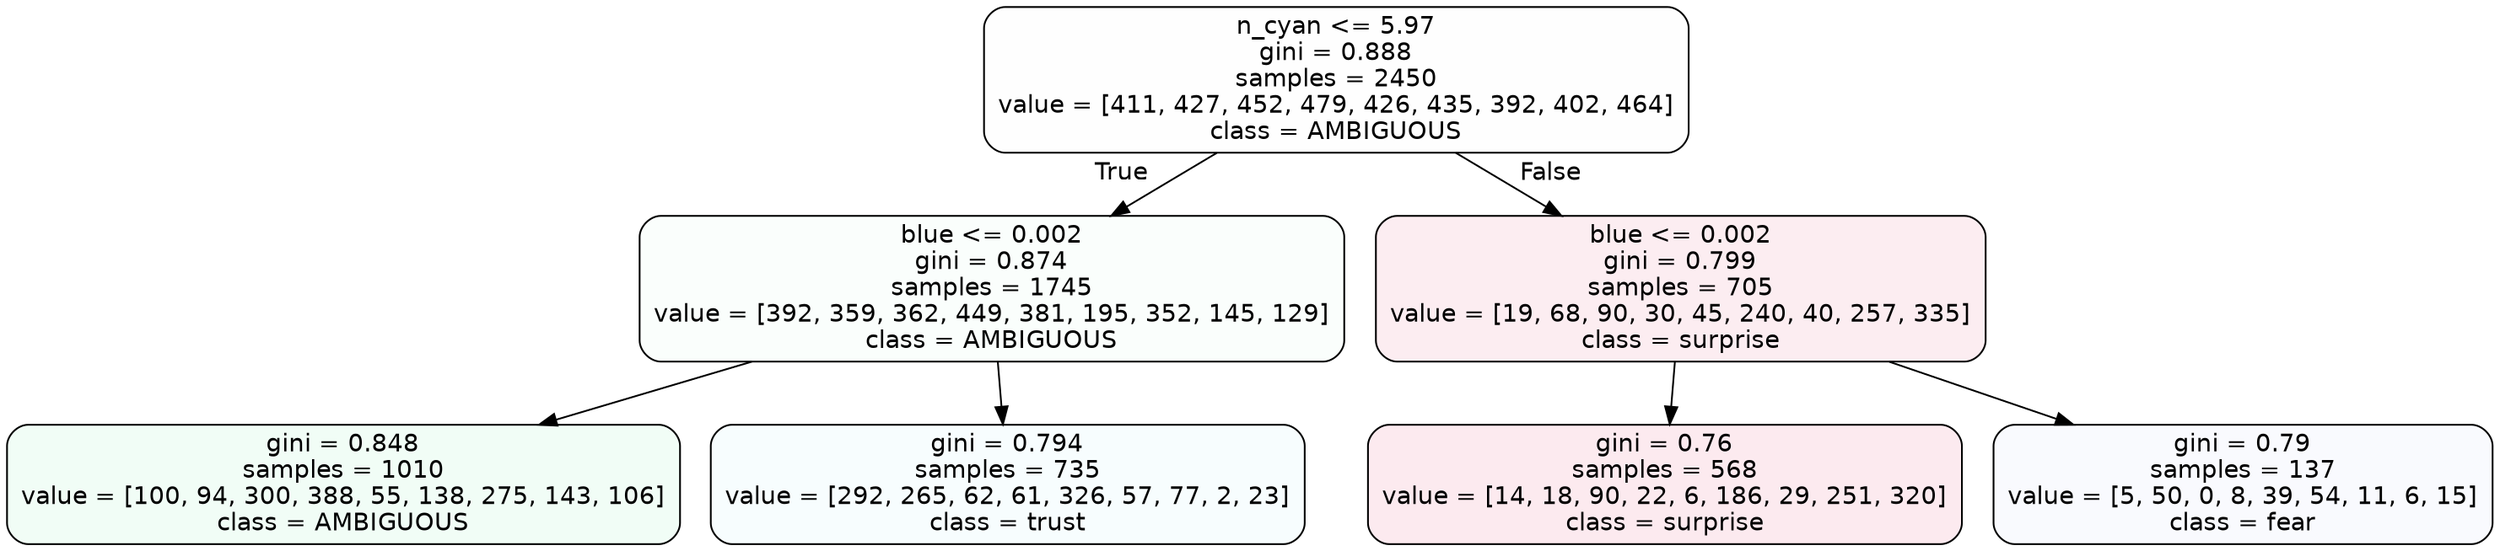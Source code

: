 digraph Tree {
node [shape=box, style="filled, rounded", color="black", fontname=helvetica] ;
edge [fontname=helvetica] ;
0 [label="n_cyan <= 5.97\ngini = 0.888\nsamples = 2450\nvalue = [411, 427, 452, 479, 426, 435, 392, 402, 464]\nclass = AMBIGUOUS", fillcolor="#39e58101"] ;
1 [label="blue <= 0.002\ngini = 0.874\nsamples = 1745\nvalue = [392, 359, 362, 449, 381, 195, 352, 145, 129]\nclass = AMBIGUOUS", fillcolor="#39e58106"] ;
0 -> 1 [labeldistance=2.5, labelangle=45, headlabel="True"] ;
2 [label="gini = 0.848\nsamples = 1010\nvalue = [100, 94, 300, 388, 55, 138, 275, 143, 106]\nclass = AMBIGUOUS", fillcolor="#39e58111"] ;
1 -> 2 ;
3 [label="gini = 0.794\nsamples = 735\nvalue = [292, 265, 62, 61, 326, 57, 77, 2, 23]\nclass = trust", fillcolor="#39d7e50a"] ;
1 -> 3 ;
4 [label="blue <= 0.002\ngini = 0.799\nsamples = 705\nvalue = [19, 68, 90, 30, 45, 240, 40, 257, 335]\nclass = surprise", fillcolor="#e5396417"] ;
0 -> 4 [labeldistance=2.5, labelangle=-45, headlabel="False"] ;
5 [label="gini = 0.76\nsamples = 568\nvalue = [14, 18, 90, 22, 6, 186, 29, 251, 320]\nclass = surprise", fillcolor="#e539641a"] ;
4 -> 5 ;
6 [label="gini = 0.79\nsamples = 137\nvalue = [5, 50, 0, 8, 39, 54, 11, 6, 15]\nclass = fear", fillcolor="#3964e507"] ;
4 -> 6 ;
}